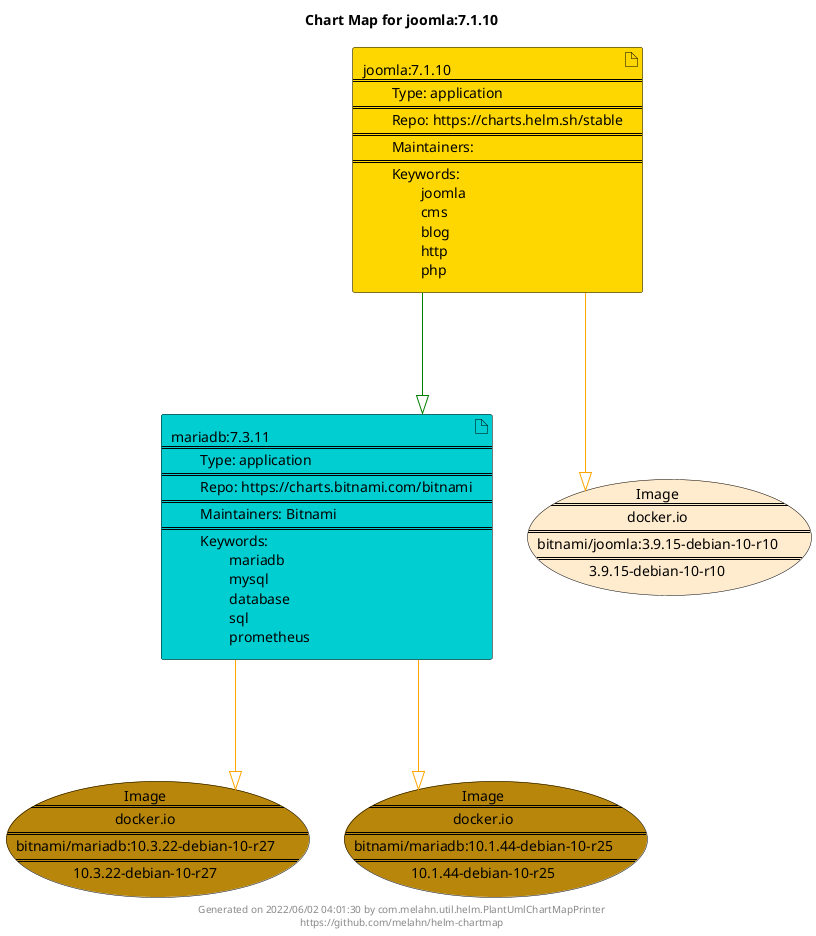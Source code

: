@startuml
skinparam linetype ortho
skinparam backgroundColor white
skinparam usecaseBorderColor black
skinparam usecaseArrowColor LightSlateGray
skinparam artifactBorderColor black
skinparam artifactArrowColor LightSlateGray

title Chart Map for joomla:7.1.10

'There are 2 referenced Helm Charts
artifact "mariadb:7.3.11\n====\n\tType: application\n====\n\tRepo: https://charts.bitnami.com/bitnami\n====\n\tMaintainers: Bitnami\n====\n\tKeywords: \n\t\tmariadb\n\t\tmysql\n\t\tdatabase\n\t\tsql\n\t\tprometheus" as mariadb_7_3_11 #DarkTurquoise
artifact "joomla:7.1.10\n====\n\tType: application\n====\n\tRepo: https://charts.helm.sh/stable\n====\n\tMaintainers: \n====\n\tKeywords: \n\t\tjoomla\n\t\tcms\n\t\tblog\n\t\thttp\n\t\tphp" as joomla_7_1_10 #Gold

'There are 3 referenced Docker Images
usecase "Image\n====\ndocker.io\n====\nbitnami/joomla:3.9.15-debian-10-r10\n====\n3.9.15-debian-10-r10" as docker_io_bitnami_joomla_3_9_15_debian_10_r10 #BlanchedAlmond
usecase "Image\n====\ndocker.io\n====\nbitnami/mariadb:10.3.22-debian-10-r27\n====\n10.3.22-debian-10-r27" as docker_io_bitnami_mariadb_10_3_22_debian_10_r27 #DarkGoldenRod
usecase "Image\n====\ndocker.io\n====\nbitnami/mariadb:10.1.44-debian-10-r25\n====\n10.1.44-debian-10-r25" as docker_io_bitnami_mariadb_10_1_44_debian_10_r25 #DarkGoldenRod

'Chart Dependencies
joomla_7_1_10--[#green]-|>mariadb_7_3_11
mariadb_7_3_11--[#orange]-|>docker_io_bitnami_mariadb_10_1_44_debian_10_r25
mariadb_7_3_11--[#orange]-|>docker_io_bitnami_mariadb_10_3_22_debian_10_r27
joomla_7_1_10--[#orange]-|>docker_io_bitnami_joomla_3_9_15_debian_10_r10

center footer Generated on 2022/06/02 04:01:30 by com.melahn.util.helm.PlantUmlChartMapPrinter\nhttps://github.com/melahn/helm-chartmap
@enduml
